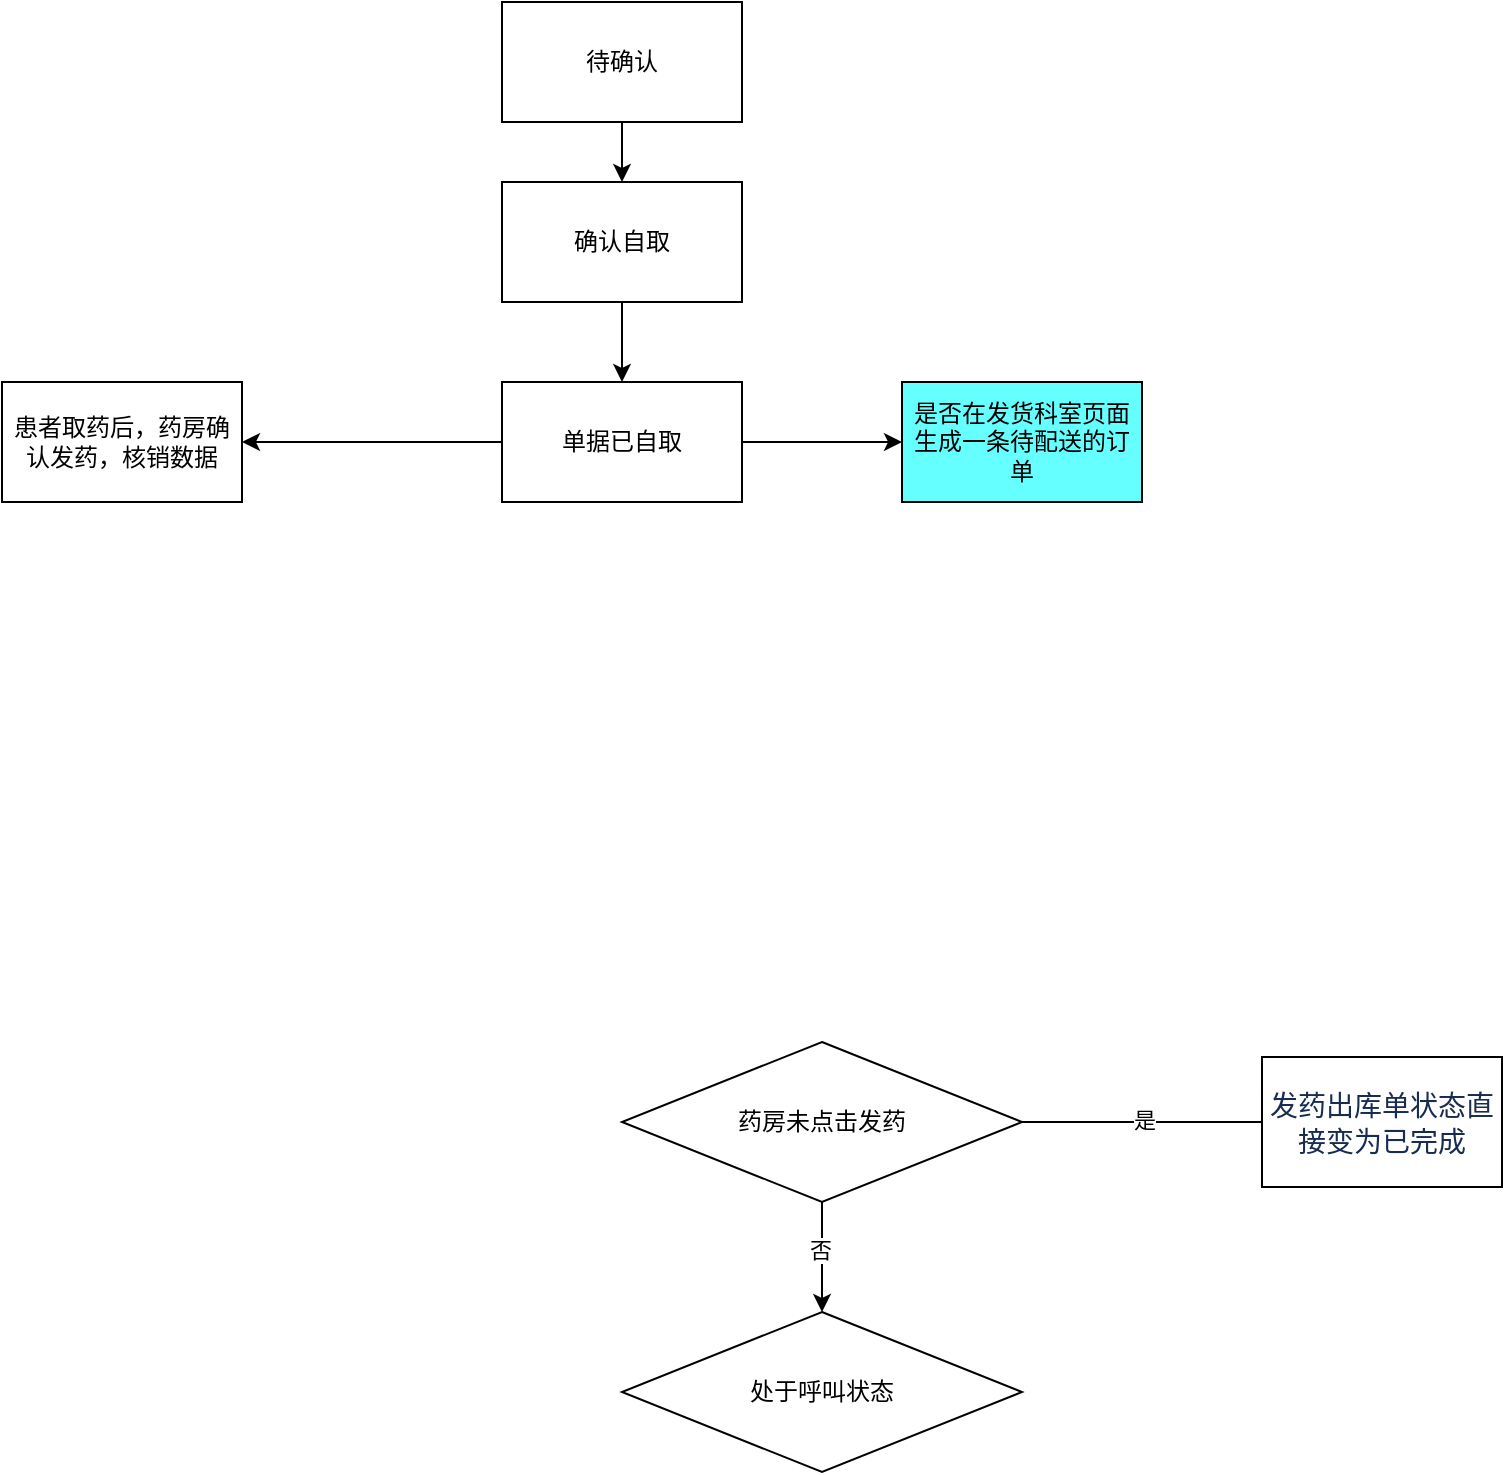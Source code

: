 <mxfile>
    <diagram id="dhqs38edNz8vZ-TI-xyX" name="第 1 页">
        <mxGraphModel dx="1138" dy="680" grid="1" gridSize="10" guides="1" tooltips="1" connect="1" arrows="1" fold="1" page="1" pageScale="1" pageWidth="3300" pageHeight="4681" math="0" shadow="0">
            <root>
                <mxCell id="0"/>
                <mxCell id="1" parent="0"/>
                <mxCell id="4" value="" style="edgeStyle=none;html=1;" edge="1" parent="1" source="2" target="3">
                    <mxGeometry relative="1" as="geometry"/>
                </mxCell>
                <mxCell id="2" value="待确认" style="whiteSpace=wrap;html=1;" vertex="1" parent="1">
                    <mxGeometry x="340" y="210" width="120" height="60" as="geometry"/>
                </mxCell>
                <mxCell id="12" value="" style="edgeStyle=none;html=1;" edge="1" parent="1" source="3" target="11">
                    <mxGeometry relative="1" as="geometry"/>
                </mxCell>
                <mxCell id="3" value="确认自取" style="whiteSpace=wrap;html=1;" vertex="1" parent="1">
                    <mxGeometry x="340" y="300" width="120" height="60" as="geometry"/>
                </mxCell>
                <mxCell id="9" value="" style="edgeStyle=none;html=1;" edge="1" parent="1" source="7">
                    <mxGeometry relative="1" as="geometry">
                        <mxPoint x="730" y="770" as="targetPoint"/>
                    </mxGeometry>
                </mxCell>
                <mxCell id="10" value="是" style="edgeLabel;html=1;align=center;verticalAlign=middle;resizable=0;points=[];" vertex="1" connectable="0" parent="9">
                    <mxGeometry x="-0.067" y="2" relative="1" as="geometry">
                        <mxPoint y="1" as="offset"/>
                    </mxGeometry>
                </mxCell>
                <mxCell id="15" value="" style="edgeStyle=none;html=1;" edge="1" parent="1" source="7" target="14">
                    <mxGeometry relative="1" as="geometry"/>
                </mxCell>
                <mxCell id="16" value="否" style="edgeLabel;html=1;align=center;verticalAlign=middle;resizable=0;points=[];" vertex="1" connectable="0" parent="15">
                    <mxGeometry x="-0.138" y="-1" relative="1" as="geometry">
                        <mxPoint as="offset"/>
                    </mxGeometry>
                </mxCell>
                <mxCell id="7" value="药房未点击发药" style="rhombus;whiteSpace=wrap;html=1;" vertex="1" parent="1">
                    <mxGeometry x="400" y="730" width="200" height="80" as="geometry"/>
                </mxCell>
                <mxCell id="21" value="" style="edgeStyle=none;html=1;" edge="1" parent="1" source="11" target="20">
                    <mxGeometry relative="1" as="geometry"/>
                </mxCell>
                <mxCell id="23" style="edgeStyle=none;html=1;entryX=1;entryY=0.5;entryDx=0;entryDy=0;" edge="1" parent="1" source="11" target="22">
                    <mxGeometry relative="1" as="geometry"/>
                </mxCell>
                <mxCell id="11" value="单据已自取" style="whiteSpace=wrap;html=1;" vertex="1" parent="1">
                    <mxGeometry x="340" y="400" width="120" height="60" as="geometry"/>
                </mxCell>
                <mxCell id="14" value="处于呼叫状态" style="rhombus;whiteSpace=wrap;html=1;" vertex="1" parent="1">
                    <mxGeometry x="400" y="865" width="200" height="80" as="geometry"/>
                </mxCell>
                <mxCell id="17" value="&lt;span style=&quot;color: rgb(24 , 43 , 80) ; font-family: &amp;#34;microsoft yahei&amp;#34; , &amp;#34;helvetica neue&amp;#34; , &amp;#34;pingfang sc&amp;#34; , sans-serif ; font-size: 14px ; text-align: left ; background-color: rgb(255 , 255 , 255)&quot;&gt;发药出库单状态直接变为已完成&lt;/span&gt;" style="whiteSpace=wrap;html=1;" vertex="1" parent="1">
                    <mxGeometry x="720" y="737.5" width="120" height="65" as="geometry"/>
                </mxCell>
                <mxCell id="20" value="是否在发货科室页面生成一条待配送的订单" style="whiteSpace=wrap;html=1;fillColor=#66FFFF;" vertex="1" parent="1">
                    <mxGeometry x="540" y="400" width="120" height="60" as="geometry"/>
                </mxCell>
                <mxCell id="22" value="患者取药后，药房确认发药，核销数据" style="whiteSpace=wrap;html=1;" vertex="1" parent="1">
                    <mxGeometry x="90" y="400" width="120" height="60" as="geometry"/>
                </mxCell>
            </root>
        </mxGraphModel>
    </diagram>
</mxfile>